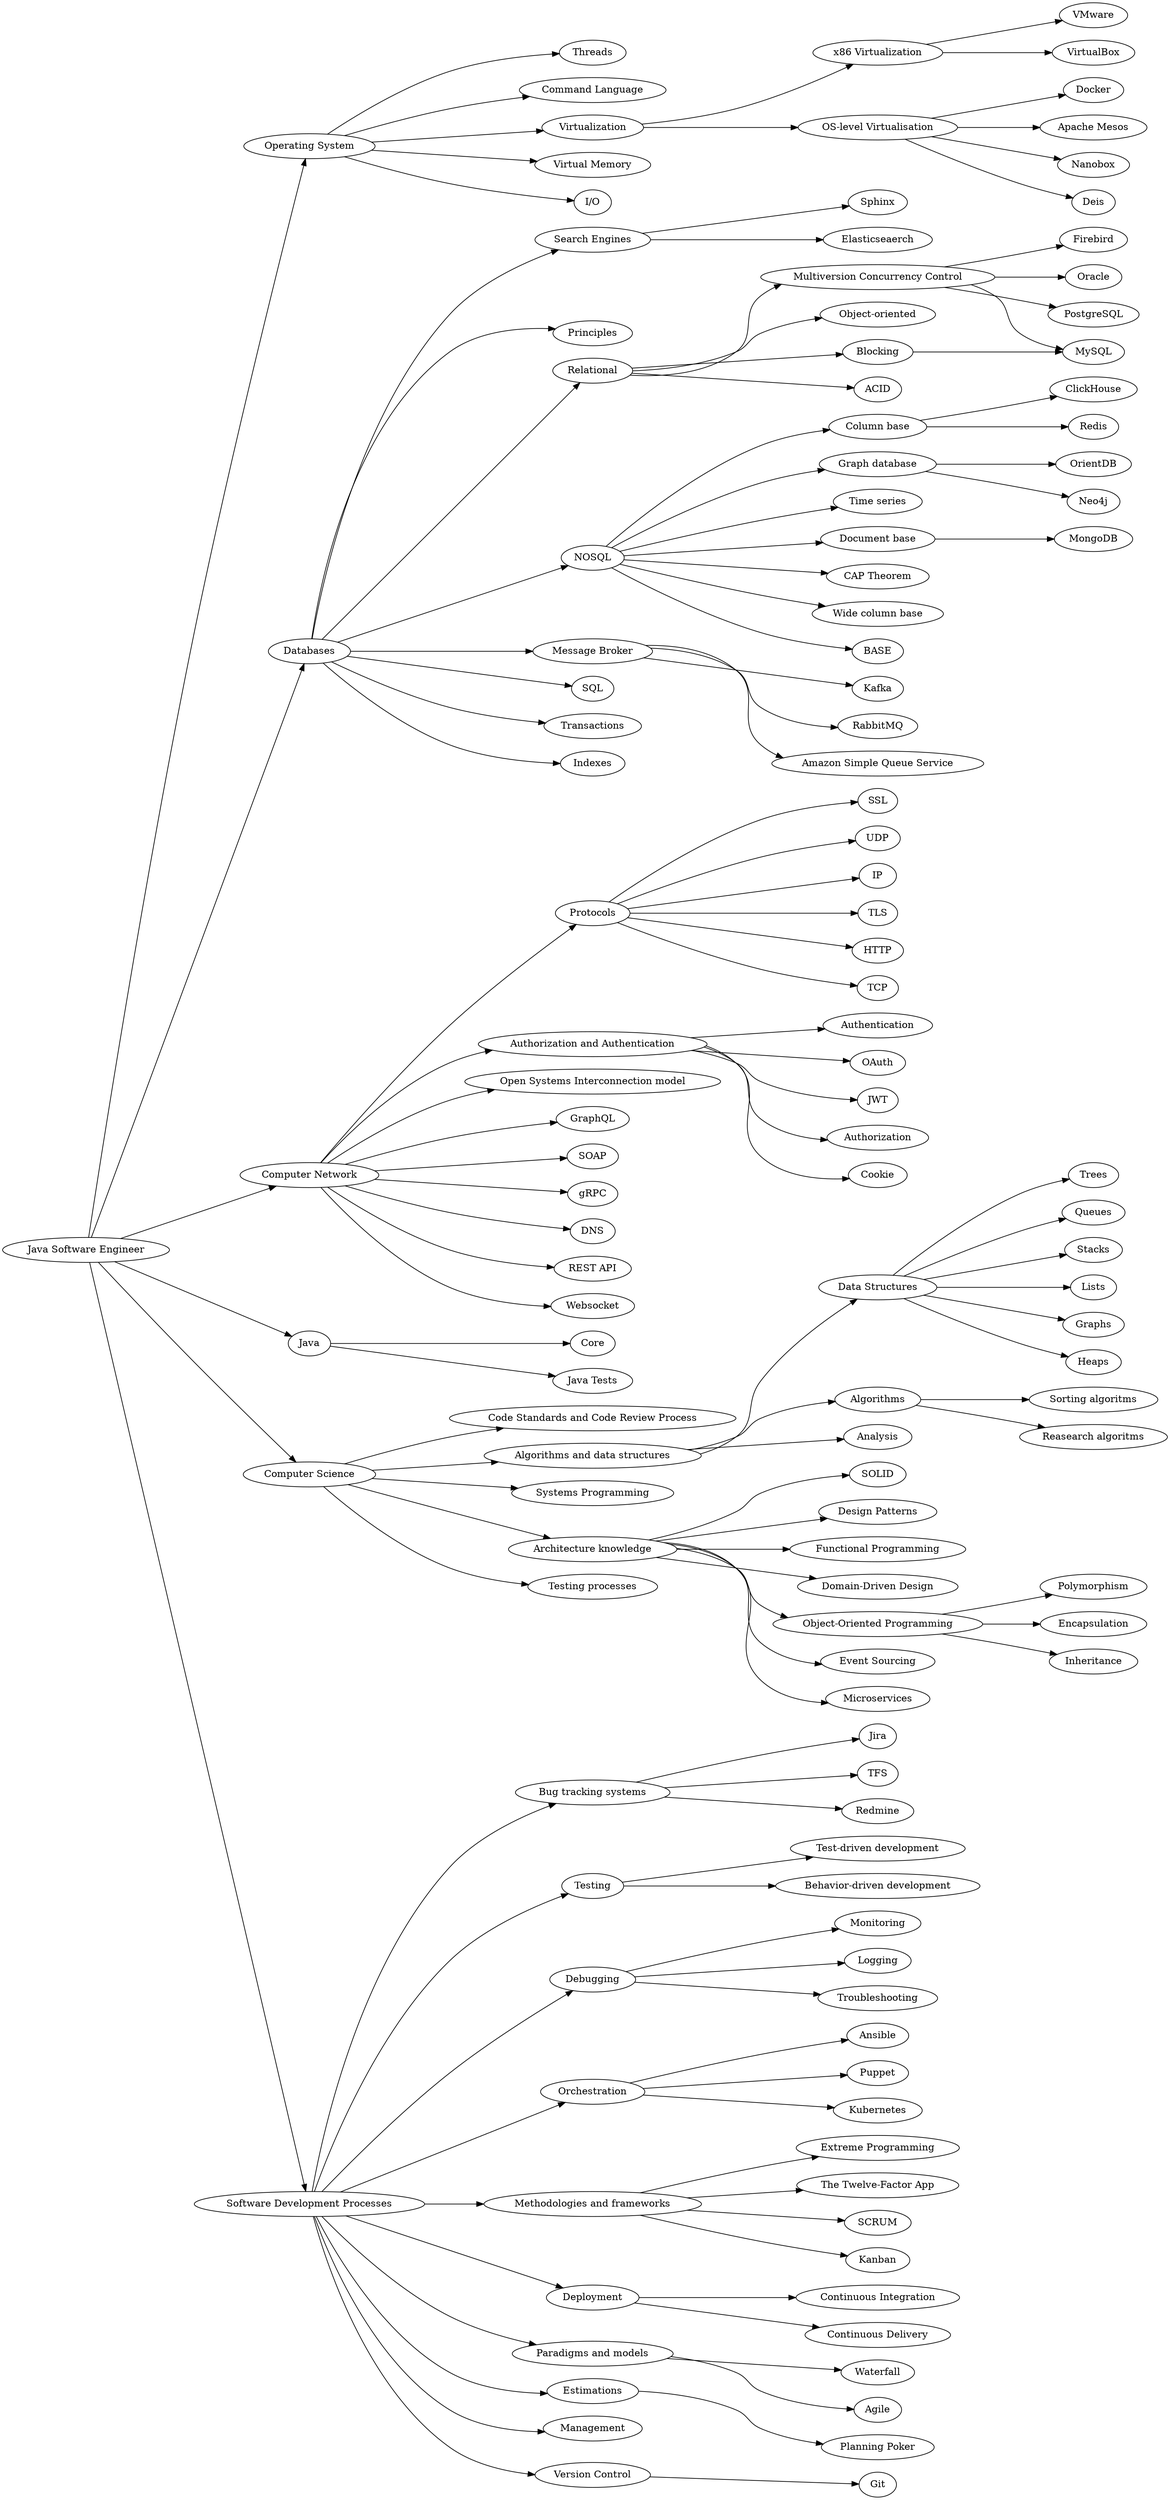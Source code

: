 digraph roadmap {
	rankdir=LR;
	db_search->db_search_sphinx;	
	db_nosql_colbase->db_nosql_clickhouse;	
	net_protocols->net_protocols_ssl;	
	os->os_threads;	
	dev_trackers->dev_trackers_jira;	
	net_auth->net_auth_authentication;	
	db->db_principles;	
	net->net_osi;	
	os->os_shell;	
	backend->java;	
	cs_algorithms_structures->cs_algorithms_structures_trees;	
	os_virtualization_x86->os_virtualization_x86_vmware;	
	dev_trackers->dev_trackers_tfs;	
	backend->db;	
	os_virtualization_level->os_virtualization_level_docker;	
	cs->code;	
	db->db_search;	
	db_relational->db_relational_mvcc;	
	net->net_graphql;	
	db_relational->db_relational_oo;	
	net_auth->net_auth_oauth;	
	cs_algorithms->cs_algorithms_algorithms;	
	net_protocols->net_protocols_udp;	
	dev_testing->dev_testing_tdd;	
	cs->systems;	
	os_virtualization_level->os_virtualization_level_mesos;	
	dev_debugging->dev_debugging_monitoring;	
	net->net_auth;	
	db_nosql->db_nosql_graph;	
	dev_trackers->dev_trackers_redmine;	
	db_relational_mvcc->db_relational_firebird;	
	dev_debugging->dev_debugging_logging;	
	net_protocols->net_protocols_ip;	
	cs->cs_algorithms;	
	net_protocols->net_protocols_tls;	
	dev_orchestration->dev_orchestration_ansible;	
	dev_orchestration->dev_orchestration_puppet;	
	dev_methodologies->dev_methodologies_xp;	
	cs_architecture->cs_architecture_solid;	
	os_virtualization_level->os_virtualization_level_nanobox;	
	backend->dev;	
	dev_methodologies->dev_methodologies_12factors;	
	cs_architecture->cs_architecture_patterns;	
	os_virtualization->os_virtualization_level;	
	net_auth->net_auth_jwt;	
	db_relational->db_relational_blocking;	
	dev_deployment->dev_deployment_ci;	
	cs_algorithms->cs_algorithms_structures;	
	net_auth->net_auth_authorization;	
	net->net_soap;	
	db_nosql_graph->db_nosql_orient;	
	os->os_virtualization;	
	net->net_grpc;	
	db_relational_mvcc->db_relational_oracle;	
	net->net_dns;	
	java->java_core;	
	db_relational->db_relational_acid;	
	backend->os;	
	net_protocols->net_protocols_http;	
	dev->dev_orchestration;	
	db->db_relational;	
	dev->dev_methodologies;	
	cs_algorithms_structures->cs_algorithms_structures_queues;	
	cs_algorithms_structures->cs_algorithms_structures_stacks;	
	db_relational_mvcc->db_mysql;	
	db_message_broker->db_message_broker_kafka;	
	dev_debugging->dev_debugging_troubleshooting;	
	cs_architecture->cs_architecture_func;	
	cs_architecture->cs_architecture_ddd;	
	dev->dev_trackers;	
	cs_architecture_oop->cs_architecture_oop_polymorphism;	
	cs_architecture_oop->cs_architecture_oop_encapsulation;	
	cs_algorithms->cs_algorithms_analysis;	
	db->db_sql;	
	cs_algorithms_structures->cs_algorithms_structures_lists;	
	java->java_tests;	
	cs_architecture_oop->cs_architecture_oop_inheritance;	
	db_nosql_graph->db_nosql_neo4j;	
	db_relational_mvcc->db_relational_postgres;	
	backend->cs;	
	cs_architecture->cs_architecture_event;	
	dev_paradigms->management_paradigms_waterfall;	
	dev_deployment->dev_deployment_cd;	
	dev_testing->dev_testing_bdd;	
	backend->net;	
	db_nosql_colbase->db_nosql_redis;	
	dev->dev_deployment;	
	cs_algorithms_structures->cs_algorithms_structures_graphs;	
	db_nosql->db_nosql_time;	
	net->net_restapi;	
	net_auth->net_auth_cookie;	
	db_nosql->db_nosql_doc;	
	dev_estimation->management_estimation_poker;	
	cs->cs_architecture;	
	cs_architecture->cs_architecture_oop;	
	db_relational_blocking->db_mysql;	
	net->net_protocols;	
	cs_architecture->cs_architecture_microservices;	
	db_nosql_doc->db_nosql_mongo;	
	os_virtualization_level->os_virtualization_level_deis;	
	db_nosql->db_nosql_cap;	
	net_protocols->net_protocols_tcp;	
	dev->dev_debugging;	
	os->os_virtual_memory;	
	dev->dev_estimation;	
	db_message_broker->db_message_broker_rabbit;	
	dev->dev_testing;	
	os->os_io;	
	dev_methodologies->dev_methodologies_scrum;	
	db_nosql->db_nosql_colwidebase;	
	cs_algorithms_structures->cs_algorithms_structures_heaps;	
	dev->dev_management;	
	db_search->db_search_elasticseaerch;	
	net->net_websocket;	
	dev_version->dev_version_git;	
	db_nosql->db_nosql_base;	
	dev->dev_paradigms;	
	dev_paradigms->management_paradigms_agile;	
	os_virtualization->os_virtualization_x86;	
	dev_methodologies->dev_methodologies_kanban;	
	db_message_broker->db_message_broker_awssqs;	
	os_virtualization_x86->os_virtualization_x86_virtualbox;	
	cs->testing;	
	dev->dev_version;	
	cs_algorithms_algorithms->cs_algorithms_structures_sorting;	
	db->db_message_broker;	
	db->db_nosql;	
	db->db_transactions;	
	cs_algorithms_algorithms->cs_algorithms_structures_research;	
	db->db_indexes;	
	db_nosql->db_nosql_colbase;	
	dev_orchestration->dev_orchestration_k8s;	
	net_protocols_tcp [ label="TCP" ];
	net_protocols_udp [ label="UDP" ];
	db_relational_oo [ label="Object-oriented" ];
	cs_architecture_func [ label="Functional Programming" ];
	dev_debugging_monitoring [ label="Monitoring" ];
	db_nosql_cap [ label="CAP Theorem" ];
	dev_deployment [ label="Deployment" ];
	management_paradigms_waterfall [ label="Waterfall" ];
	dev_trackers_tfs [ label="TFS" ];
	os_io [ label="I/O" ];
	db_sql [ label="SQL" ];
	db_nosql_colwidebase [ label="Wide column base" ];
	cs_algorithms_structures_stacks [ label="Stacks" ];
	cs_algorithms_structures_queues [ label="Queues" ];
	cs_architecture_oop_inheritance [ label="Inheritance" ];
	dev_testing_tdd [ label="Test-driven development" ];
	db_nosql_redis [ label="Redis" ];
	db_transactions [ label="Transactions" ];
	db_relational_oracle [ label="Oracle" ];
	cs_architecture_oop [ label="Object-Oriented Programming" ];
	dev_testing_bdd [ label="Behavior-driven development" ];
	dev_trackers_redmine [ label="Redmine" ];
	dev_debugging [ label="Debugging" ];
	db_indexes [ label="Indexes" ];
	dev_orchestration_k8s [ label="Kubernetes" ];
	cs_architecture_oop_polymorphism [ label="Polymorphism" ];
	db_relational_acid [ label="ACID" ];
	db_message_broker [ label="Message Broker" ];
	db_search_sphinx [ label="Sphinx" ];
	cs_algorithms_structures_sorting [ label="Sorting algoritms" ];
	dev_methodologies_12factors [ label="The Twelve-Factor App" ];
	dev_debugging_troubleshooting [ label="Troubleshooting" ];
	db_search [ label="Search Engines" ];
	os_virtualization_level_mesos [ label="Apache Mesos" ];
	os_virtualization_x86_vmware [ label="VMware" ];
	db_principles [ label="Principles" ];
	dev_deployment_ci [ label="Continuous Integration" ];
	db_nosql [ label="NOSQL" ];
	cs [ label="Computer Science" ];
	cs_algorithms_structures_lists [ label="Lists" ];
	db_relational [ label="Relational" ];
	dev_methodologies [ label="Methodologies and frameworks" ];
	dev_deployment_cd [ label="Continuous Delivery" ];
	os_virtualization [ label="Virtualization" ];
	dev_methodologies_scrum [ label="SCRUM" ];
	backend [ label="Java Software Engineer" ];
	db_message_broker_kafka [ label="Kafka" ];
	db_nosql_doc [ label="Document base" ];
	dev_orchestration_puppet [ label="Puppet" ];
	dev_orchestration_ansible [ label="Ansible" ];
	code [ label="Code Standards and Code Review Process" ];
	db_nosql_clickhouse [ label="ClickHouse" ];
	dev_trackers [ label="Bug tracking systems" ];
	cs_algorithms [ label="Algorithms and data structures" ];
	cs_architecture_solid [ label="SOLID" ];
	db_nosql_orient [ label="OrientDB" ];
	dev [ label="Software Development Processes" ];
	os_threads [ label="Threads" ];
	net_graphql [ label="GraphQL" ];
	db_relational_postgres [ label="PostgreSQL" ];
	net_dns [ label="DNS" ];
	db_mysql [ label="MySQL" ];
	os_virtualization_x86 [ label="x86 Virtualization" ];
	net_protocols [ label="Protocols" ];
	java [ label="Java" ];
	db_nosql_neo4j [ label="Neo4j" ];
	java_tests [ label="Java Tests" ];
	dev_orchestration [ label="Orchestration" ];
	cs_architecture_oop_encapsulation [ label="Encapsulation" ];
	cs_algorithms_algorithms [ label="Algorithms" ];
	db_nosql_mongo [ label="MongoDB" ];
	net_osi [ label="Open Systems Interconnection model" ];
	net [ label="Computer Network" ];
	net_auth [ label="Authorization and Authentication" ];
	cs_algorithms_structures_trees [ label="Trees" ];
	dev_trackers_jira [ label="Jira" ];
	cs_algorithms_structures_graphs [ label="Graphs" ];
	db_search_elasticseaerch [ label="Elasticseaerch" ];
	db_message_broker_rabbit [ label="RabbitMQ" ];
	net_protocols_ip [ label="IP" ];
	dev_version [ label="Version Control" ];
	net_protocols_http [ label="HTTP" ];
	cs_architecture_patterns [ label="Design Patterns" ];
	management_paradigms_agile [ label="Agile" ];
	os_shell [ label="Command Language" ];
	os_virtualization_level [ label="OS-level Virtualisation" ];
	net_grpc [ label="gRPC" ];
	db [ label="Databases" ];
	cs_architecture_event [ label="Event Sourcing" ];
	net_auth_authentication [ label="Authentication" ];
	dev_testing [ label="Testing" ];
	os_virtualization_level_deis [ label="Deis" ];
	net_auth_authorization [ label="Authorization" ];
	dev_methodologies_kanban [ label="Kanban" ];
	java_core [ label="Core" ];
	db_nosql_base [ label="BASE" ];
	cs_algorithms_analysis [ label="Analysis" ];
	dev_version_git [ label="Git" ];
	db_nosql_time [ label="Time series" ];
	net_protocols_tls [ label="TLS" ];
	systems [ label="Systems Programming" ];
	net_auth_jwt [ label="JWT" ];
	net_auth_oauth [ label="OAuth" ];
	dev_debugging_logging [ label="Logging" ];
	cs_algorithms_structures [ label="Data Structures" ];
	management_estimation_poker [ label="Planning Poker" ];
	dev_paradigms [ label="Paradigms and models" ];
	cs_algorithms_structures_heaps [ label="Heaps" ];
	os [ label="Operating System" ];
	os_virtual_memory [ label="Virtual Memory" ];
	net_protocols_ssl [ label="SSL" ];
	db_relational_mvcc [ label="Multiversion Concurrency Control" ];
	cs_architecture [ label="Architecture knowledge" ];
	cs_algorithms_structures_research [ label="Reasearch algoritms" ];
	net_websocket [ label="Websocket" ];
	testing [ label="Testing processes" ];
	net_auth_cookie [ label="Cookie" ];
	net_restapi [ label="REST API" ];
	db_relational_blocking [ label="Blocking" ];
	cs_architecture_ddd [ label="Domain-Driven Design" ];
	db_nosql_graph [ label="Graph database" ];
	db_message_broker_awssqs [ label="Amazon Simple Queue Service" ];
	db_relational_firebird [ label="Firebird" ];
	os_virtualization_level_docker [ label="Docker" ];
	dev_estimation [ label="Estimations" ];
	os_virtualization_x86_virtualbox [ label="VirtualBox" ];
	os_virtualization_level_nanobox [ label="Nanobox" ];
	cs_architecture_microservices [ label="Microservices" ];
	db_nosql_colbase [ label="Column base" ];
	dev_methodologies_xp [ label="Extreme Programming" ];
	net_soap [ label="SOAP" ];
	dev_management [ label="Management" ];
}
